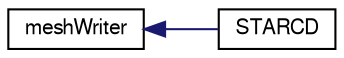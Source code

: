 digraph "Graphical Class Hierarchy"
{
  bgcolor="transparent";
  edge [fontname="FreeSans",fontsize="10",labelfontname="FreeSans",labelfontsize="10"];
  node [fontname="FreeSans",fontsize="10",shape=record];
  rankdir="LR";
  Node1 [label="meshWriter",height=0.2,width=0.4,color="black",URL="$a01438.html",tooltip="write OpenFOAM meshes and/or results to another CFD format "];
  Node1 -> Node2 [dir="back",color="midnightblue",fontsize="10",style="solid",fontname="FreeSans"];
  Node2 [label="STARCD",height=0.2,width=0.4,color="black",URL="$a02359.html",tooltip="Writes polyMesh in pro-STAR (v4) bnd/cel/vrt format. "];
}
